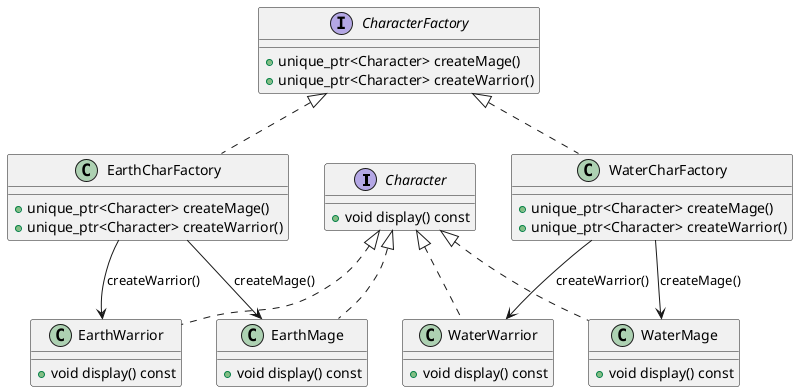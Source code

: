@startuml

' Интерфейс для персонажа
interface Character {
    +void display() const
}

' Интерфейс для фабрики персонажей
interface CharacterFactory {
    +unique_ptr<Character> createMage()
    +unique_ptr<Character> createWarrior()
}

' Конкретные классы для персонажей
class EarthMage implements Character {
    +void display() const
}

class EarthWarrior implements Character {
    +void display() const
}

class WaterMage implements Character {
    +void display() const
}

class WaterWarrior implements Character {
    +void display() const
}

' Фабрики для создания персонажей
class EarthCharFactory implements CharacterFactory {
    +unique_ptr<Character> createMage()
    +unique_ptr<Character> createWarrior()
}

class WaterCharFactory implements CharacterFactory {
    +unique_ptr<Character> createMage()
    +unique_ptr<Character> createWarrior()
}

' Связи между классами
EarthCharFactory --> EarthMage : createMage()
EarthCharFactory --> EarthWarrior : createWarrior()
WaterCharFactory --> WaterMage : createMage()
WaterCharFactory --> WaterWarrior : createWarrior()

@enduml